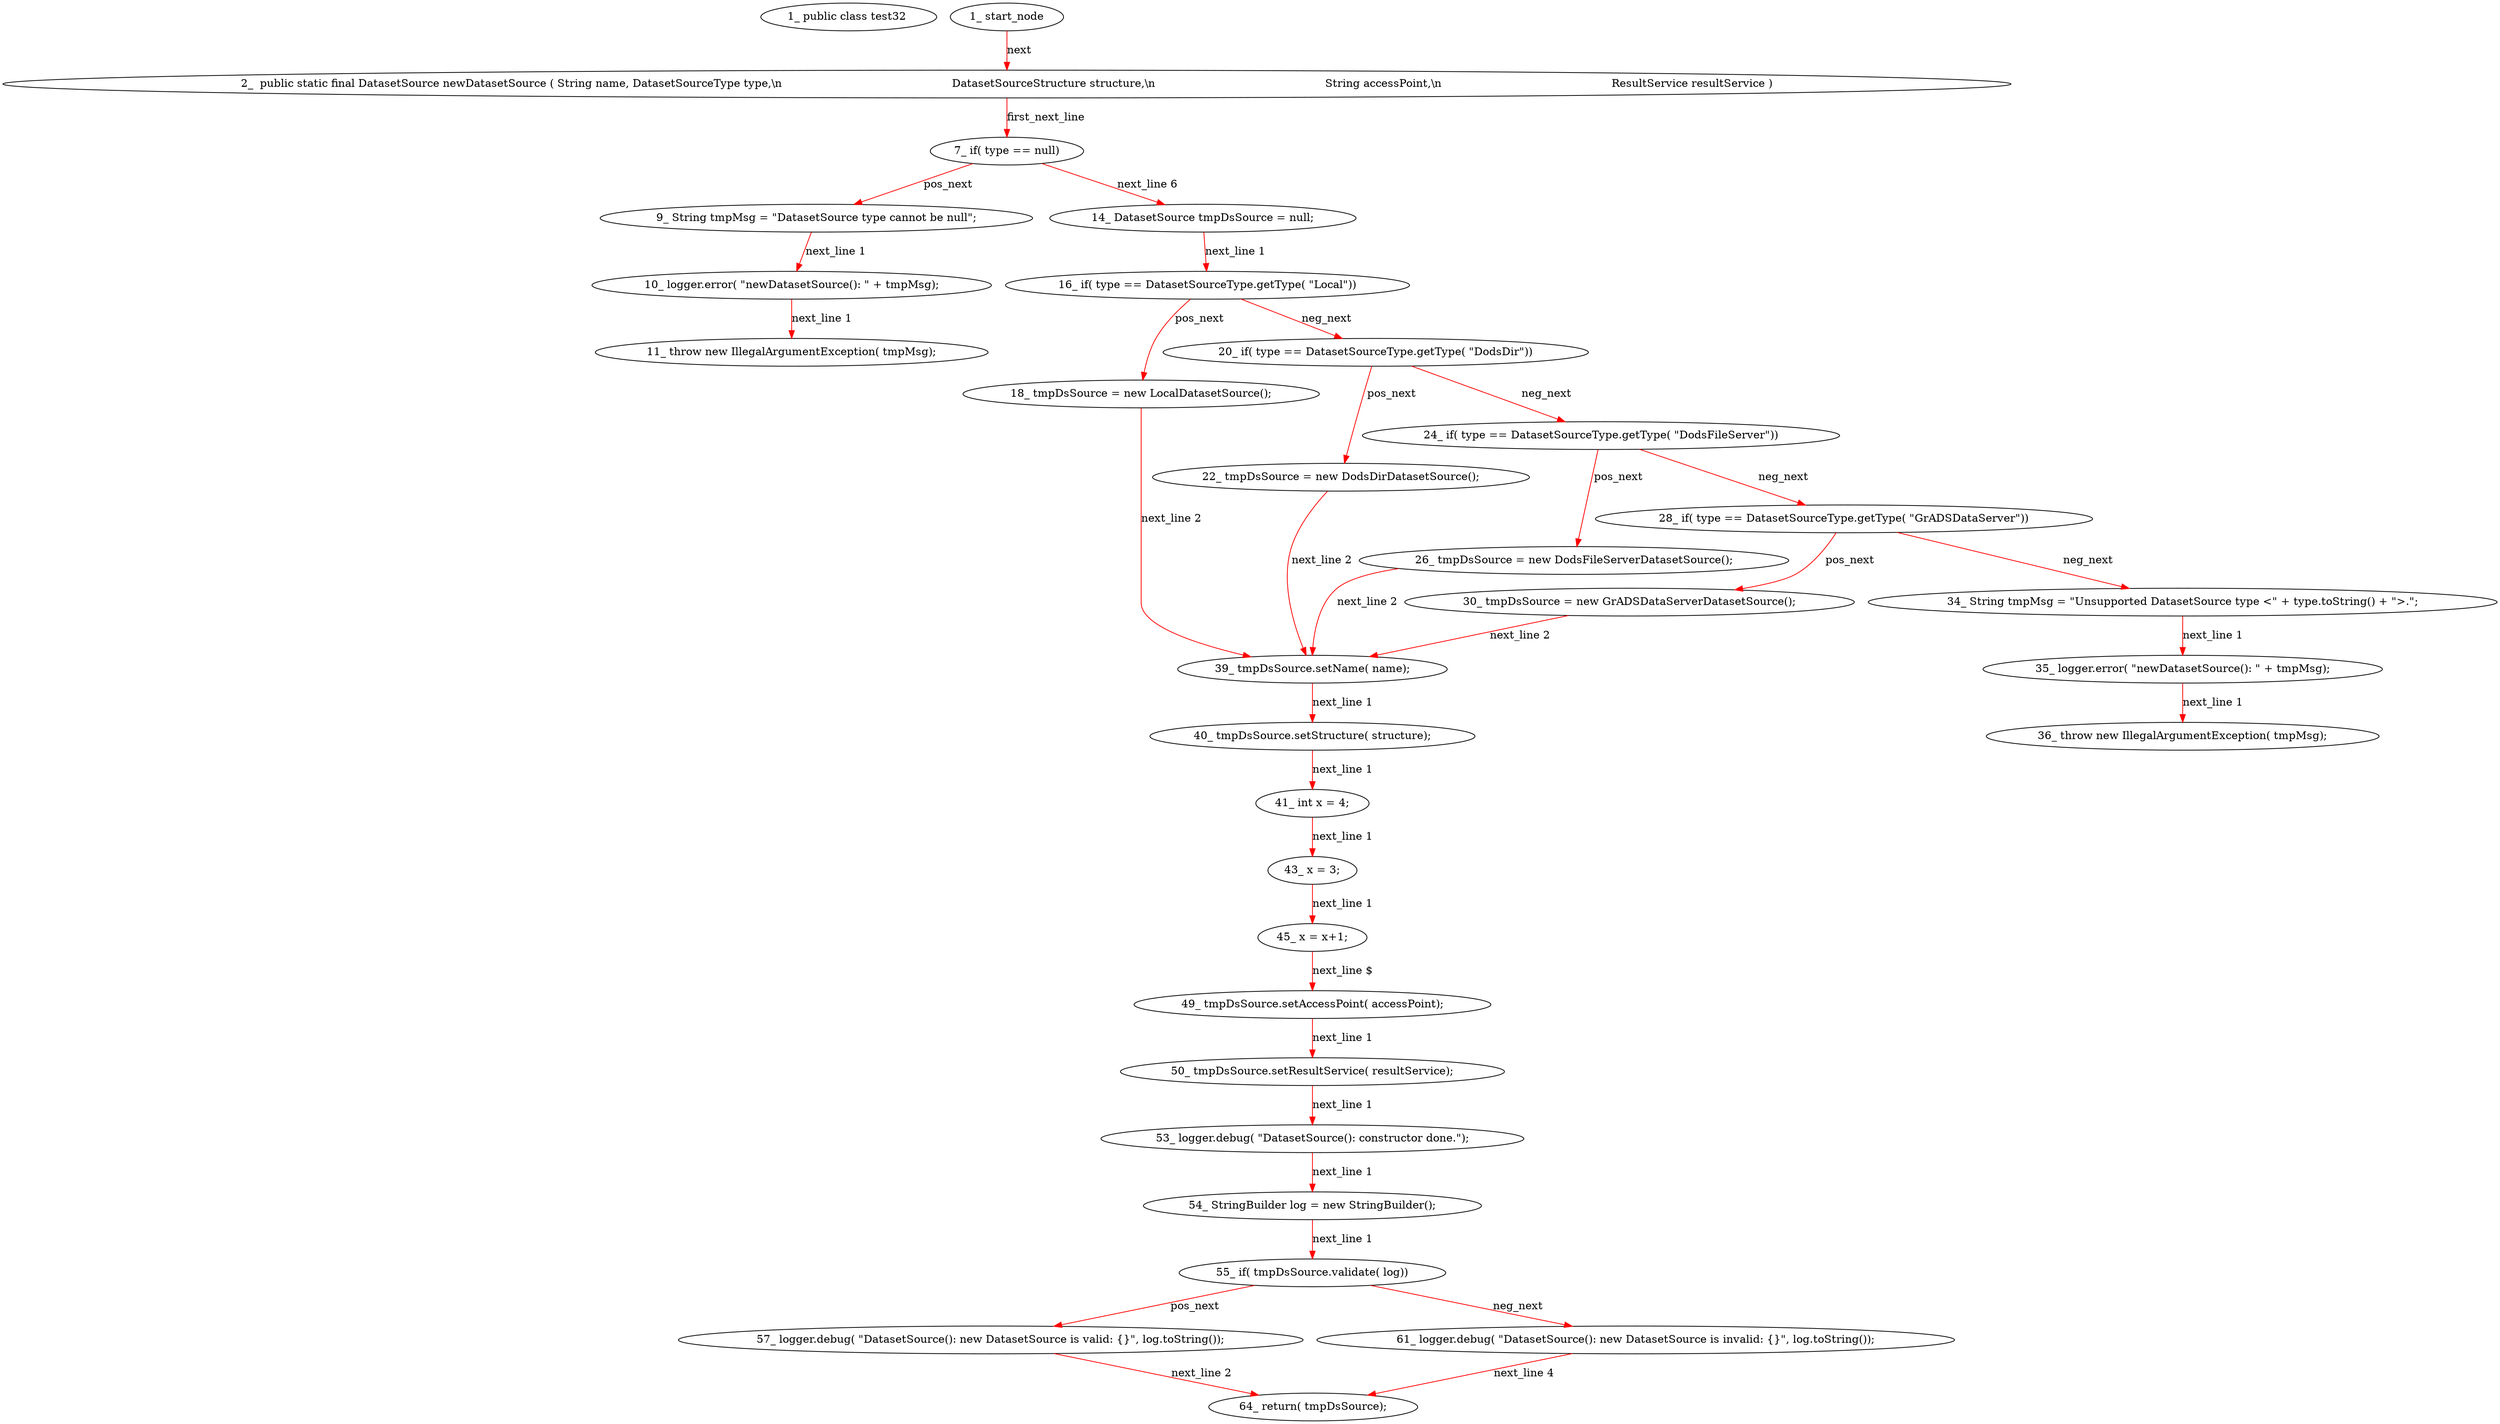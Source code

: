 digraph  {
6 [label="1_\ public\ class\ test32\ ", type_label=class_declaration];
10 [label="2_\ \ public\ static\ final\ DatasetSource\ newDatasetSource\ \(\ String\ name,\ DatasetSourceType\ type,\\n\ \ \ \ \ \ \ \ \ \ \ \ \ \ \ \ \ \ \ \ \ \ \ \ \ \ \ \ \ \ \ \ \ \ \ \ \ \ \ \ \ \ \ \ \ \ \ \ \ DatasetSourceStructure\ structure,\\n\ \ \ \ \ \ \ \ \ \ \ \ \ \ \ \ \ \ \ \ \ \ \ \ \ \ \ \ \ \ \ \ \ \ \ \ \ \ \ \ \ \ \ \ \ \ \ \ \ String\ accessPoint,\\n\ \ \ \ \ \ \ \ \ \ \ \ \ \ \ \ \ \ \ \ \ \ \ \ \ \ \ \ \ \ \ \ \ \ \ \ \ \ \ \ \ \ \ \ \ \ \ \ \ ResultService\ resultService\ \)", type_label=method_declaration];
31 [label="7_\ if\(\ type\ ==\ null\)", type_label=if];
37 [label="9_\ String\ tmpMsg\ =\ \"DatasetSource\ type\ cannot\ be\ null\";", type_label=expression_statement];
42 [label="10_\ logger\.error\(\ \"newDatasetSource\(\):\ \"\ \+\ tmpMsg\);", type_label=expression_statement];
50 [label="11_\ throw\ new\ IllegalArgumentException\(\ tmpMsg\);", type_label=expression_statement];
55 [label="14_\ DatasetSource\ tmpDsSource\ =\ null;", type_label=expression_statement];
60 [label="16_\ if\(\ type\ ==\ DatasetSourceType\.getType\(\ \"Local\"\)\)", type_label=if];
70 [label="18_\ tmpDsSource\ =\ new\ LocalDatasetSource\(\);", type_label=expression_statement];
76 [label="20_\ if\(\ type\ ==\ DatasetSourceType\.getType\(\ \"DodsDir\"\)\)", type_label=if];
86 [label="22_\ tmpDsSource\ =\ new\ DodsDirDatasetSource\(\);", type_label=expression_statement];
92 [label="24_\ if\(\ type\ ==\ DatasetSourceType\.getType\(\ \"DodsFileServer\"\)\)", type_label=if];
102 [label="26_\ tmpDsSource\ =\ new\ DodsFileServerDatasetSource\(\);", type_label=expression_statement];
108 [label="28_\ if\(\ type\ ==\ DatasetSourceType\.getType\(\ \"GrADSDataServer\"\)\)", type_label=if];
118 [label="30_\ tmpDsSource\ =\ new\ GrADSDataServerDatasetSource\(\);", type_label=expression_statement];
125 [label="34_\ String\ tmpMsg\ =\ \"Unsupported\ DatasetSource\ type\ <\"\ \+\ type\.toString\(\)\ \+\ \">\.\";", type_label=expression_statement];
137 [label="35_\ logger\.error\(\ \"newDatasetSource\(\):\ \"\ \+\ tmpMsg\);", type_label=expression_statement];
145 [label="36_\ throw\ new\ IllegalArgumentException\(\ tmpMsg\);", type_label=expression_statement];
150 [label="39_\ tmpDsSource\.setName\(\ name\);", type_label=expression_statement];
156 [label="40_\ tmpDsSource\.setStructure\(\ structure\);", type_label=expression_statement];
162 [label="41_\ int\ x\ =\ 4;", type_label=expression_statement];
168 [label="43_\ x\ =\ 3;", type_label=expression_statement];
173 [label="45_\ x\ =\ x\+1;", type_label=expression_statement];
179 [label="49_\ tmpDsSource\.setAccessPoint\(\ accessPoint\);", type_label=expression_statement];
185 [label="50_\ tmpDsSource\.setResultService\(\ resultService\);", type_label=expression_statement];
191 [label="53_\ logger\.debug\(\ \"DatasetSource\(\):\ constructor\ done\.\"\);", type_label=expression_statement];
197 [label="54_\ StringBuilder\ log\ =\ new\ StringBuilder\(\);", type_label=expression_statement];
204 [label="55_\ if\(\ tmpDsSource\.validate\(\ log\)\)", type_label=if];
212 [label="57_\ logger\.debug\(\ \"DatasetSource\(\):\ new\ DatasetSource\ is\ valid:\ \{\}\",\ log\.toString\(\)\);", type_label=expression_statement];
223 [label="61_\ logger\.debug\(\ \"DatasetSource\(\):\ new\ DatasetSource\ is\ invalid:\ \{\}\",\ log\.toString\(\)\);", type_label=expression_statement];
233 [label="64_\ return\(\ tmpDsSource\);", type_label=return];
1 [label="1_\ start_node", type_label=start];
10 -> 31  [color=red, controlflow_type=first_next_line, edge_type=CFG_edge, key=0, label=first_next_line];
31 -> 37  [color=red, controlflow_type=pos_next, edge_type=CFG_edge, key=0, label=pos_next];
31 -> 55  [color=red, controlflow_type="next_line 6", edge_type=CFG_edge, key=0, label="next_line 6"];
37 -> 42  [color=red, controlflow_type="next_line 1", edge_type=CFG_edge, key=0, label="next_line 1"];
42 -> 50  [color=red, controlflow_type="next_line 1", edge_type=CFG_edge, key=0, label="next_line 1"];
55 -> 60  [color=red, controlflow_type="next_line 1", edge_type=CFG_edge, key=0, label="next_line 1"];
60 -> 70  [color=red, controlflow_type=pos_next, edge_type=CFG_edge, key=0, label=pos_next];
60 -> 76  [color=red, controlflow_type=neg_next, edge_type=CFG_edge, key=0, label=neg_next];
70 -> 150  [color=red, controlflow_type="next_line 2", edge_type=CFG_edge, key=0, label="next_line 2"];
76 -> 86  [color=red, controlflow_type=pos_next, edge_type=CFG_edge, key=0, label=pos_next];
76 -> 92  [color=red, controlflow_type=neg_next, edge_type=CFG_edge, key=0, label=neg_next];
86 -> 150  [color=red, controlflow_type="next_line 2", edge_type=CFG_edge, key=0, label="next_line 2"];
92 -> 102  [color=red, controlflow_type=pos_next, edge_type=CFG_edge, key=0, label=pos_next];
92 -> 108  [color=red, controlflow_type=neg_next, edge_type=CFG_edge, key=0, label=neg_next];
102 -> 150  [color=red, controlflow_type="next_line 2", edge_type=CFG_edge, key=0, label="next_line 2"];
108 -> 118  [color=red, controlflow_type=pos_next, edge_type=CFG_edge, key=0, label=pos_next];
108 -> 125  [color=red, controlflow_type=neg_next, edge_type=CFG_edge, key=0, label=neg_next];
118 -> 150  [color=red, controlflow_type="next_line 2", edge_type=CFG_edge, key=0, label="next_line 2"];
125 -> 137  [color=red, controlflow_type="next_line 1", edge_type=CFG_edge, key=0, label="next_line 1"];
137 -> 145  [color=red, controlflow_type="next_line 1", edge_type=CFG_edge, key=0, label="next_line 1"];
150 -> 156  [color=red, controlflow_type="next_line 1", edge_type=CFG_edge, key=0, label="next_line 1"];
156 -> 162  [color=red, controlflow_type="next_line 1", edge_type=CFG_edge, key=0, label="next_line 1"];
162 -> 168  [color=red, controlflow_type="next_line 1", edge_type=CFG_edge, key=0, label="next_line 1"];
168 -> 173  [color=red, controlflow_type="next_line 1", edge_type=CFG_edge, key=0, label="next_line 1"];
173 -> 179  [color=red, controlflow_type="next_line $", edge_type=CFG_edge, key=0, label="next_line $"];
179 -> 185  [color=red, controlflow_type="next_line 1", edge_type=CFG_edge, key=0, label="next_line 1"];
185 -> 191  [color=red, controlflow_type="next_line 1", edge_type=CFG_edge, key=0, label="next_line 1"];
191 -> 197  [color=red, controlflow_type="next_line 1", edge_type=CFG_edge, key=0, label="next_line 1"];
197 -> 204  [color=red, controlflow_type="next_line 1", edge_type=CFG_edge, key=0, label="next_line 1"];
204 -> 212  [color=red, controlflow_type=pos_next, edge_type=CFG_edge, key=0, label=pos_next];
204 -> 223  [color=red, controlflow_type=neg_next, edge_type=CFG_edge, key=0, label=neg_next];
212 -> 233  [color=red, controlflow_type="next_line 2", edge_type=CFG_edge, key=0, label="next_line 2"];
223 -> 233  [color=red, controlflow_type="next_line 4", edge_type=CFG_edge, key=0, label="next_line 4"];
1 -> 10  [color=red, controlflow_type=next, edge_type=CFG_edge, key=0, label=next];
}
